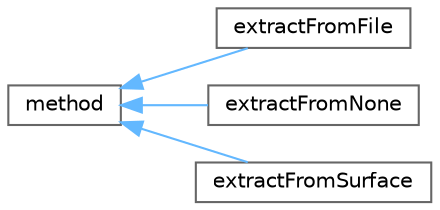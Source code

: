 digraph "Graphical Class Hierarchy"
{
 // LATEX_PDF_SIZE
  bgcolor="transparent";
  edge [fontname=Helvetica,fontsize=10,labelfontname=Helvetica,labelfontsize=10];
  node [fontname=Helvetica,fontsize=10,shape=box,height=0.2,width=0.4];
  rankdir="LR";
  Node0 [id="Node000000",label="method",height=0.2,width=0.4,color="grey40", fillcolor="white", style="filled",URL="$classFoam_1_1surfaceFeaturesExtraction_1_1method.html",tooltip="Abstract base for run-time selectable surface feature extraction methods."];
  Node0 -> Node1 [id="edge5076_Node000000_Node000001",dir="back",color="steelblue1",style="solid",tooltip=" "];
  Node1 [id="Node000001",label="extractFromFile",height=0.2,width=0.4,color="grey40", fillcolor="white", style="filled",URL="$classFoam_1_1surfaceFeaturesExtraction_1_1extractFromFile.html",tooltip="Run-time selectable surface feature extraction."];
  Node0 -> Node2 [id="edge5077_Node000000_Node000002",dir="back",color="steelblue1",style="solid",tooltip=" "];
  Node2 [id="Node000002",label="extractFromNone",height=0.2,width=0.4,color="grey40", fillcolor="white", style="filled",URL="$classFoam_1_1surfaceFeaturesExtraction_1_1extractFromNone.html",tooltip="Run-time selectable surface feature extraction - no extraction. Primarily useful with self-intersecti..."];
  Node0 -> Node3 [id="edge5078_Node000000_Node000003",dir="back",color="steelblue1",style="solid",tooltip=" "];
  Node3 [id="Node000003",label="extractFromSurface",height=0.2,width=0.4,color="grey40", fillcolor="white", style="filled",URL="$classFoam_1_1surfaceFeaturesExtraction_1_1extractFromSurface.html",tooltip="Run-time selectable surface feature extraction - extract from surface."];
}
